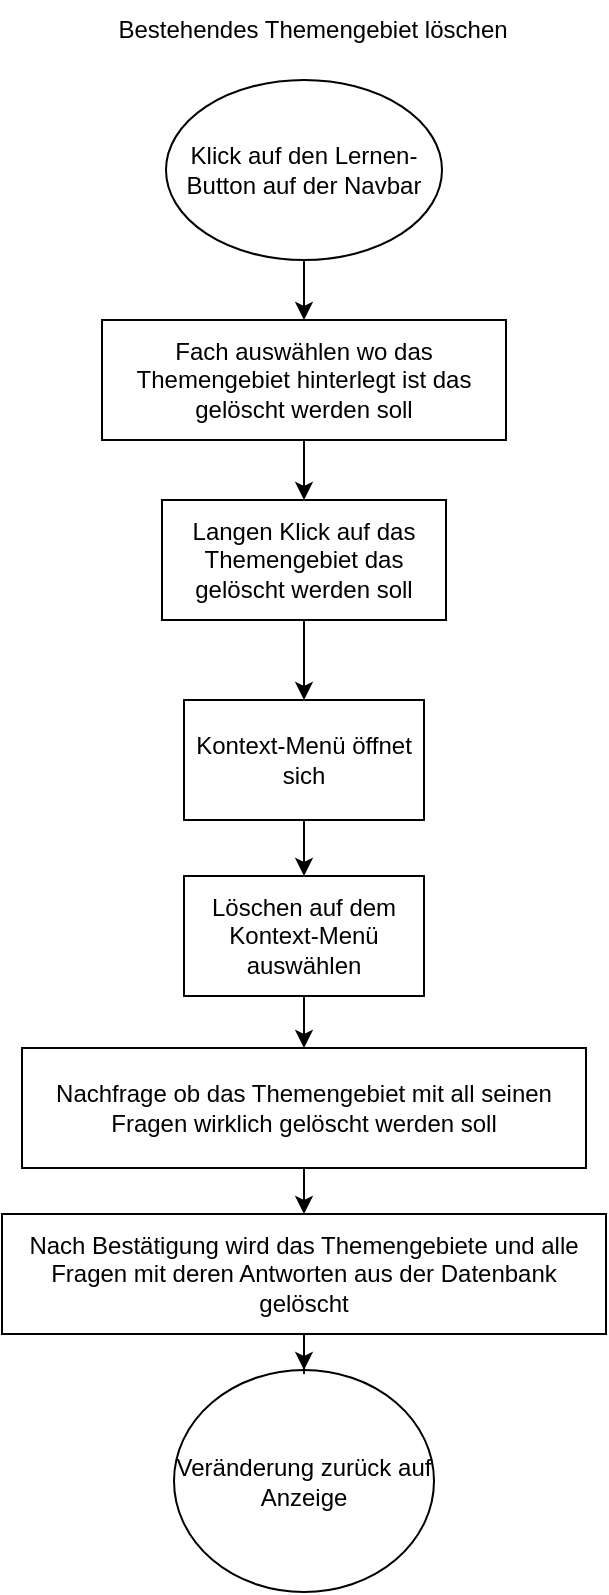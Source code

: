 <mxfile version="21.6.5" type="device">
  <diagram name="Seite-1" id="iN_x6oW6FP8_xYe13pnk">
    <mxGraphModel dx="1354" dy="733" grid="1" gridSize="10" guides="1" tooltips="1" connect="1" arrows="1" fold="1" page="1" pageScale="1" pageWidth="827" pageHeight="1169" math="0" shadow="0">
      <root>
        <mxCell id="0" />
        <mxCell id="1" parent="0" />
        <mxCell id="BeEEnUKPBMeuxC9Z_ZdW-16" value="" style="edgeStyle=orthogonalEdgeStyle;rounded=0;orthogonalLoop=1;jettySize=auto;html=1;" edge="1" parent="1" source="BeEEnUKPBMeuxC9Z_ZdW-2" target="BeEEnUKPBMeuxC9Z_ZdW-15">
          <mxGeometry relative="1" as="geometry" />
        </mxCell>
        <mxCell id="BeEEnUKPBMeuxC9Z_ZdW-2" value="Klick auf den Lernen- Button auf der Navbar" style="ellipse;whiteSpace=wrap;html=1;" vertex="1" parent="1">
          <mxGeometry x="340" y="80" width="138" height="90" as="geometry" />
        </mxCell>
        <mxCell id="BeEEnUKPBMeuxC9Z_ZdW-3" value="Bestehendes Themengebiet löschen" style="text;html=1;strokeColor=none;fillColor=none;align=center;verticalAlign=middle;whiteSpace=wrap;rounded=0;" vertex="1" parent="1">
          <mxGeometry x="297" y="40" width="233" height="30" as="geometry" />
        </mxCell>
        <mxCell id="BeEEnUKPBMeuxC9Z_ZdW-4" value="" style="edgeStyle=orthogonalEdgeStyle;rounded=0;orthogonalLoop=1;jettySize=auto;html=1;" edge="1" parent="1" source="BeEEnUKPBMeuxC9Z_ZdW-5" target="BeEEnUKPBMeuxC9Z_ZdW-7">
          <mxGeometry relative="1" as="geometry" />
        </mxCell>
        <mxCell id="BeEEnUKPBMeuxC9Z_ZdW-5" value="Langen Klick auf das Themengebiet das gelöscht werden soll" style="whiteSpace=wrap;html=1;" vertex="1" parent="1">
          <mxGeometry x="338" y="290" width="142" height="60" as="geometry" />
        </mxCell>
        <mxCell id="BeEEnUKPBMeuxC9Z_ZdW-6" value="" style="edgeStyle=orthogonalEdgeStyle;rounded=0;orthogonalLoop=1;jettySize=auto;html=1;" edge="1" parent="1" source="BeEEnUKPBMeuxC9Z_ZdW-7" target="BeEEnUKPBMeuxC9Z_ZdW-9">
          <mxGeometry relative="1" as="geometry" />
        </mxCell>
        <mxCell id="BeEEnUKPBMeuxC9Z_ZdW-7" value="Kontext-Menü öffnet sich" style="whiteSpace=wrap;html=1;" vertex="1" parent="1">
          <mxGeometry x="349" y="390" width="120" height="60" as="geometry" />
        </mxCell>
        <mxCell id="BeEEnUKPBMeuxC9Z_ZdW-8" value="" style="edgeStyle=orthogonalEdgeStyle;rounded=0;orthogonalLoop=1;jettySize=auto;html=1;" edge="1" parent="1" source="BeEEnUKPBMeuxC9Z_ZdW-9" target="BeEEnUKPBMeuxC9Z_ZdW-11">
          <mxGeometry relative="1" as="geometry" />
        </mxCell>
        <mxCell id="BeEEnUKPBMeuxC9Z_ZdW-9" value="Löschen auf dem Kontext-Menü auswählen" style="whiteSpace=wrap;html=1;" vertex="1" parent="1">
          <mxGeometry x="349" y="478" width="120" height="60" as="geometry" />
        </mxCell>
        <mxCell id="BeEEnUKPBMeuxC9Z_ZdW-10" value="" style="edgeStyle=orthogonalEdgeStyle;rounded=0;orthogonalLoop=1;jettySize=auto;html=1;" edge="1" parent="1" source="BeEEnUKPBMeuxC9Z_ZdW-11" target="BeEEnUKPBMeuxC9Z_ZdW-14">
          <mxGeometry relative="1" as="geometry" />
        </mxCell>
        <mxCell id="BeEEnUKPBMeuxC9Z_ZdW-11" value="Nachfrage ob das Themengebiet mit all seinen Fragen wirklich gelöscht werden soll" style="whiteSpace=wrap;html=1;" vertex="1" parent="1">
          <mxGeometry x="268" y="564" width="282" height="60" as="geometry" />
        </mxCell>
        <mxCell id="BeEEnUKPBMeuxC9Z_ZdW-12" value="Veränderung zurück auf Anzeige" style="ellipse;whiteSpace=wrap;html=1;" vertex="1" parent="1">
          <mxGeometry x="344" y="725" width="130" height="111" as="geometry" />
        </mxCell>
        <mxCell id="BeEEnUKPBMeuxC9Z_ZdW-13" value="" style="edgeStyle=orthogonalEdgeStyle;rounded=0;orthogonalLoop=1;jettySize=auto;html=1;" edge="1" parent="1" source="BeEEnUKPBMeuxC9Z_ZdW-14" target="BeEEnUKPBMeuxC9Z_ZdW-12">
          <mxGeometry relative="1" as="geometry" />
        </mxCell>
        <mxCell id="BeEEnUKPBMeuxC9Z_ZdW-14" value="Nach Bestätigung wird das Themengebiete und alle Fragen mit deren Antworten aus der Datenbank gelöscht" style="whiteSpace=wrap;html=1;" vertex="1" parent="1">
          <mxGeometry x="258" y="647" width="302" height="60" as="geometry" />
        </mxCell>
        <mxCell id="BeEEnUKPBMeuxC9Z_ZdW-17" value="" style="edgeStyle=orthogonalEdgeStyle;rounded=0;orthogonalLoop=1;jettySize=auto;html=1;" edge="1" parent="1" source="BeEEnUKPBMeuxC9Z_ZdW-15" target="BeEEnUKPBMeuxC9Z_ZdW-5">
          <mxGeometry relative="1" as="geometry" />
        </mxCell>
        <mxCell id="BeEEnUKPBMeuxC9Z_ZdW-15" value="Fach auswählen wo das Themengebiet hinterlegt ist das gelöscht werden soll" style="whiteSpace=wrap;html=1;" vertex="1" parent="1">
          <mxGeometry x="308" y="200" width="202" height="60" as="geometry" />
        </mxCell>
      </root>
    </mxGraphModel>
  </diagram>
</mxfile>
